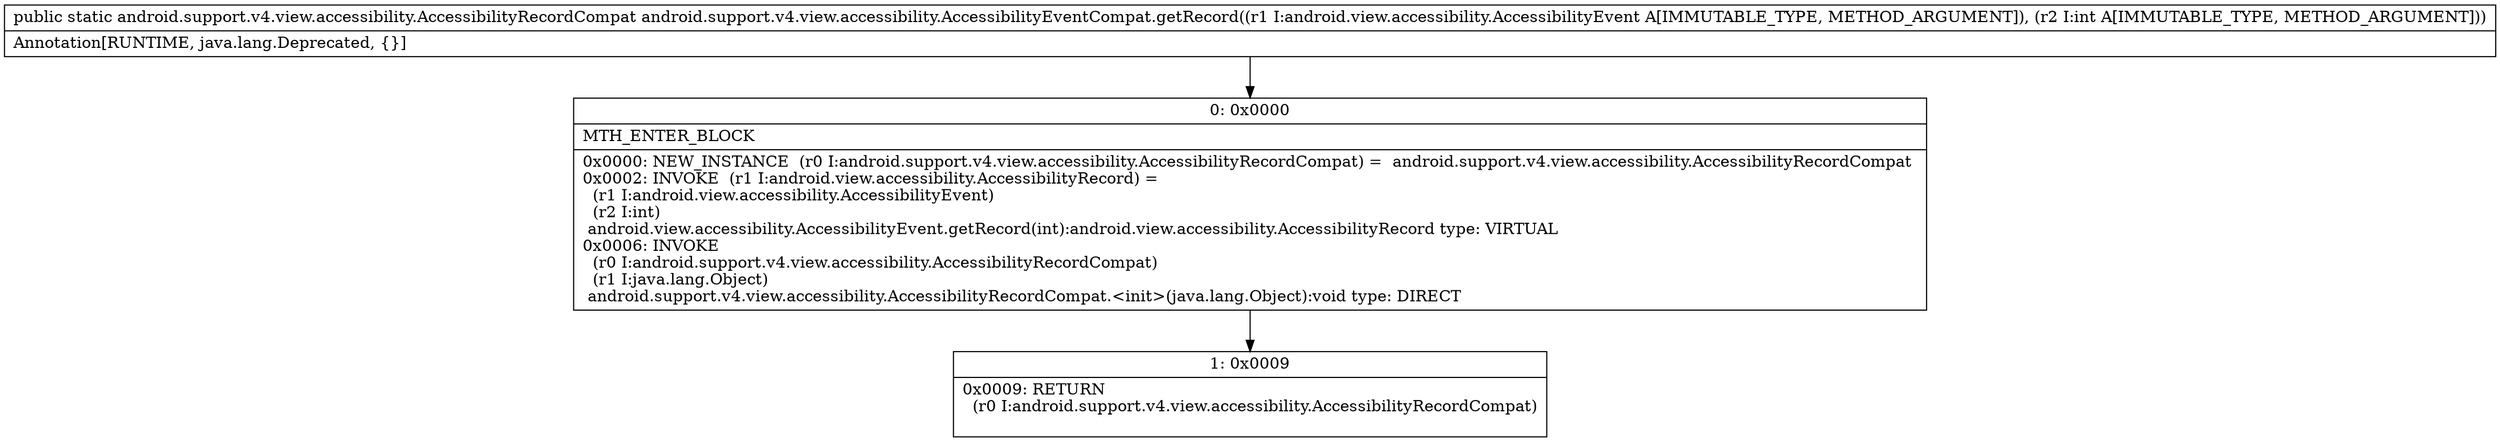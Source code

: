 digraph "CFG forandroid.support.v4.view.accessibility.AccessibilityEventCompat.getRecord(Landroid\/view\/accessibility\/AccessibilityEvent;I)Landroid\/support\/v4\/view\/accessibility\/AccessibilityRecordCompat;" {
Node_0 [shape=record,label="{0\:\ 0x0000|MTH_ENTER_BLOCK\l|0x0000: NEW_INSTANCE  (r0 I:android.support.v4.view.accessibility.AccessibilityRecordCompat) =  android.support.v4.view.accessibility.AccessibilityRecordCompat \l0x0002: INVOKE  (r1 I:android.view.accessibility.AccessibilityRecord) = \l  (r1 I:android.view.accessibility.AccessibilityEvent)\l  (r2 I:int)\l android.view.accessibility.AccessibilityEvent.getRecord(int):android.view.accessibility.AccessibilityRecord type: VIRTUAL \l0x0006: INVOKE  \l  (r0 I:android.support.v4.view.accessibility.AccessibilityRecordCompat)\l  (r1 I:java.lang.Object)\l android.support.v4.view.accessibility.AccessibilityRecordCompat.\<init\>(java.lang.Object):void type: DIRECT \l}"];
Node_1 [shape=record,label="{1\:\ 0x0009|0x0009: RETURN  \l  (r0 I:android.support.v4.view.accessibility.AccessibilityRecordCompat)\l \l}"];
MethodNode[shape=record,label="{public static android.support.v4.view.accessibility.AccessibilityRecordCompat android.support.v4.view.accessibility.AccessibilityEventCompat.getRecord((r1 I:android.view.accessibility.AccessibilityEvent A[IMMUTABLE_TYPE, METHOD_ARGUMENT]), (r2 I:int A[IMMUTABLE_TYPE, METHOD_ARGUMENT]))  | Annotation[RUNTIME, java.lang.Deprecated, \{\}]\l}"];
MethodNode -> Node_0;
Node_0 -> Node_1;
}

